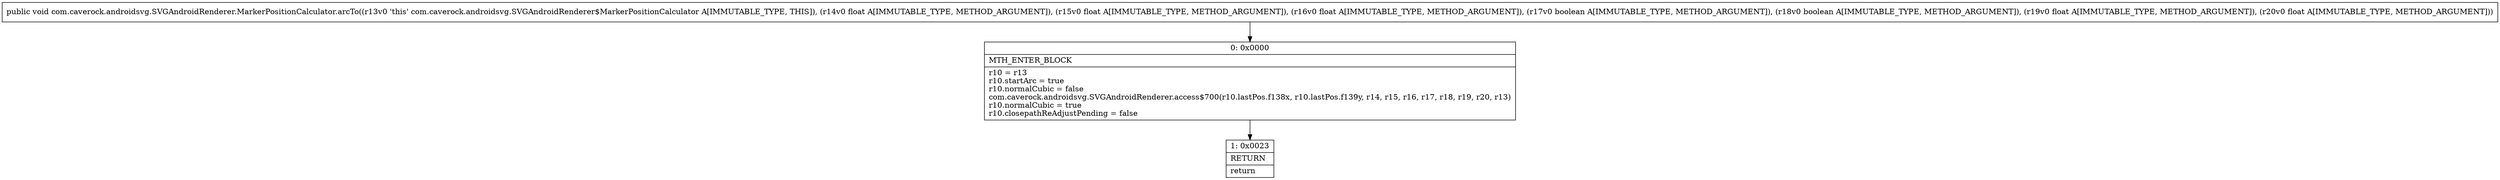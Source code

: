 digraph "CFG forcom.caverock.androidsvg.SVGAndroidRenderer.MarkerPositionCalculator.arcTo(FFFZZFF)V" {
Node_0 [shape=record,label="{0\:\ 0x0000|MTH_ENTER_BLOCK\l|r10 = r13\lr10.startArc = true\lr10.normalCubic = false\lcom.caverock.androidsvg.SVGAndroidRenderer.access$700(r10.lastPos.f138x, r10.lastPos.f139y, r14, r15, r16, r17, r18, r19, r20, r13)\lr10.normalCubic = true\lr10.closepathReAdjustPending = false\l}"];
Node_1 [shape=record,label="{1\:\ 0x0023|RETURN\l|return\l}"];
MethodNode[shape=record,label="{public void com.caverock.androidsvg.SVGAndroidRenderer.MarkerPositionCalculator.arcTo((r13v0 'this' com.caverock.androidsvg.SVGAndroidRenderer$MarkerPositionCalculator A[IMMUTABLE_TYPE, THIS]), (r14v0 float A[IMMUTABLE_TYPE, METHOD_ARGUMENT]), (r15v0 float A[IMMUTABLE_TYPE, METHOD_ARGUMENT]), (r16v0 float A[IMMUTABLE_TYPE, METHOD_ARGUMENT]), (r17v0 boolean A[IMMUTABLE_TYPE, METHOD_ARGUMENT]), (r18v0 boolean A[IMMUTABLE_TYPE, METHOD_ARGUMENT]), (r19v0 float A[IMMUTABLE_TYPE, METHOD_ARGUMENT]), (r20v0 float A[IMMUTABLE_TYPE, METHOD_ARGUMENT])) }"];
MethodNode -> Node_0;
Node_0 -> Node_1;
}

